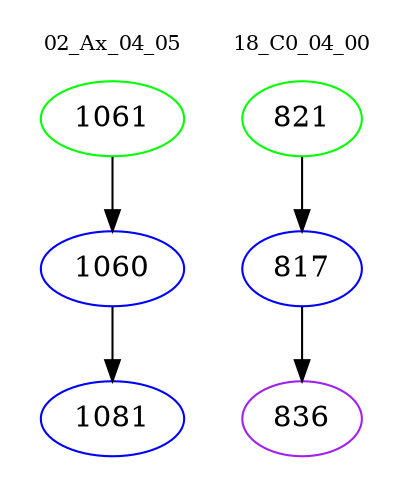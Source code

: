 digraph{
subgraph cluster_0 {
color = white
label = "02_Ax_04_05";
fontsize=10;
T0_1061 [label="1061", color="green"]
T0_1061 -> T0_1060 [color="black"]
T0_1060 [label="1060", color="blue"]
T0_1060 -> T0_1081 [color="black"]
T0_1081 [label="1081", color="blue"]
}
subgraph cluster_1 {
color = white
label = "18_C0_04_00";
fontsize=10;
T1_821 [label="821", color="green"]
T1_821 -> T1_817 [color="black"]
T1_817 [label="817", color="blue"]
T1_817 -> T1_836 [color="black"]
T1_836 [label="836", color="purple"]
}
}
